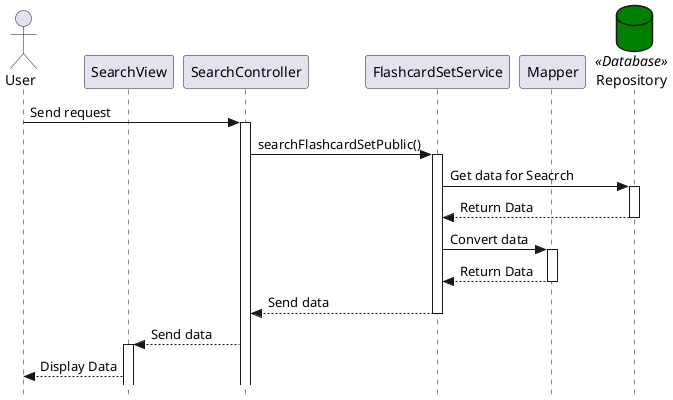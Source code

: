 @startuml
!define ACTIVATE_ENTITY Repository <<Database>> #008000
skinparam Style strictuml

actor User
participant SearchView
participant SearchController
participant FlashcardSetService
'participant Unity
participant Mapper
database Repository as ACTIVATE_ENTITY

User -> SearchController: Send request
activate SearchController
SearchController -> FlashcardSetService: searchFlashcardSetPublic()
activate FlashcardSetService
FlashcardSetService -> Repository : Get data for Seacrch
activate Repository
Repository --> FlashcardSetService : Return Data
deactivate
FlashcardSetService -> Mapper : Convert data
activate Mapper
Mapper --> FlashcardSetService : Return Data
deactivate
FlashcardSetService --> SearchController : Send data
deactivate
SearchController --> SearchView : Send data
activate SearchView
SearchView --> User : Display Data



@enduml
